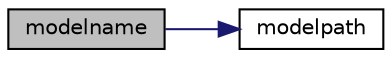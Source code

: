 digraph "modelname"
{
 // LATEX_PDF_SIZE
  edge [fontname="Helvetica",fontsize="10",labelfontname="Helvetica",labelfontsize="10"];
  node [fontname="Helvetica",fontsize="10",shape=record];
  rankdir="LR";
  Node1 [label="modelname",height=0.2,width=0.4,color="black", fillcolor="grey75", style="filled", fontcolor="black",tooltip=" "];
  Node1 -> Node2 [color="midnightblue",fontsize="10",style="solid"];
  Node2 [label="modelpath",height=0.2,width=0.4,color="black", fillcolor="white", style="filled",URL="$_main_8_f90.html#ada5b220b45dcba73a75264dcde43e3bd",tooltip=" "];
}
